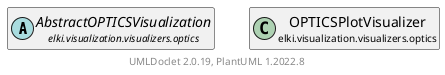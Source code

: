 @startuml
    remove .*\.(Instance|Par|Parameterizer|Factory)$
    set namespaceSeparator none
    hide empty fields
    hide empty methods

    class "<size:14>OPTICSPlotVisualizer.Instance\n<size:10>elki.visualization.visualizers.optics" as elki.visualization.visualizers.optics.OPTICSPlotVisualizer.Instance [[OPTICSPlotVisualizer.Instance.html]] {
        +Instance(VisualizerContext, VisualizationTask, VisualizationPlot, double, double, Projection)
        +fullRedraw(): void
    }

    abstract class "<size:14>AbstractOPTICSVisualization\n<size:10>elki.visualization.visualizers.optics" as elki.visualization.visualizers.optics.AbstractOPTICSVisualization [[AbstractOPTICSVisualization.html]]
    class "<size:14>OPTICSPlotVisualizer\n<size:10>elki.visualization.visualizers.optics" as elki.visualization.visualizers.optics.OPTICSPlotVisualizer [[OPTICSPlotVisualizer.html]]

    elki.visualization.visualizers.optics.AbstractOPTICSVisualization <|-- elki.visualization.visualizers.optics.OPTICSPlotVisualizer.Instance
    elki.visualization.visualizers.optics.OPTICSPlotVisualizer +-- elki.visualization.visualizers.optics.OPTICSPlotVisualizer.Instance

    center footer UMLDoclet 2.0.19, PlantUML 1.2022.8
@enduml
